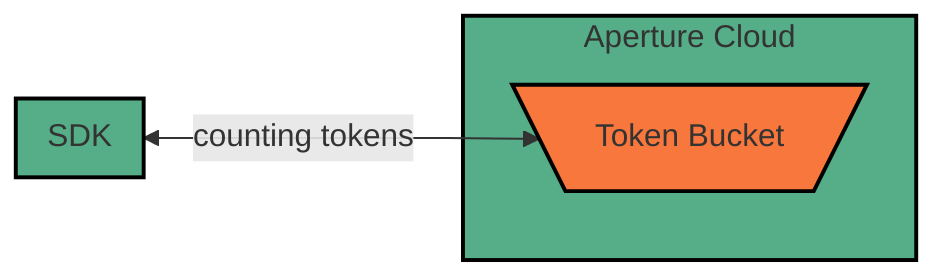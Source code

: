 flowchart RL
classDef TokenBucket fill:#F8773D,stroke:#000000,stroke-width:2px;
classDef Service fill:#56AE89,stroke:#000000,stroke-width:2px;

subgraph Aperture_Cloud ["Aperture Cloud"]
TB[\Token Bucket/]
class TB TokenBucket
end
class Aperture_Cloud Service

TB <-- "counting tokens" --> SDK

  subgraph "SDK"
  end
  class SDK Service